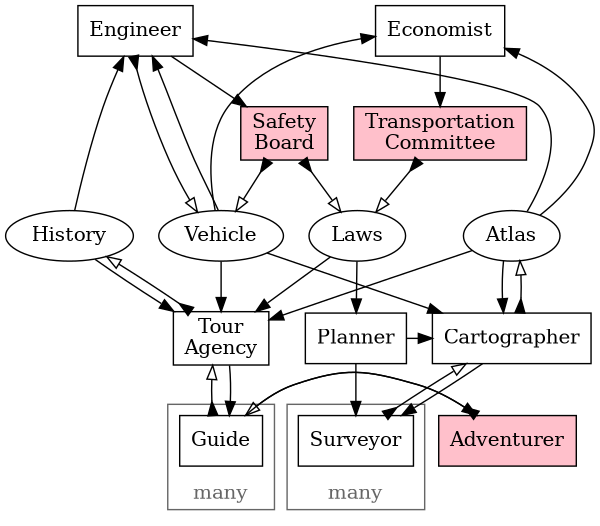 digraph G {
	overlap=false;
	size="4,4";
	node [shape=box];


	//subgraph cluster_legend {
	//	rank="max";
	//	Human [style=filled, fillcolor=pink];
	//	Data [shape=ellipse];
	//}

	Economist;
	Engineer;
    {
        rank="same";
        node [style=filled, fillcolor=pink];
        Committee [label="Transportation\nCommittee"];
        SafetyBoard [label="Safety\nBoard"];
    }
	{
		node [shape=ellipse];
		Vehicle;
		Laws;
		Atlas;
		History;
	}
    Planner;
	TourAgency [label="Tour\nAgency"];

	subgraph cluster_survey {
		Surveyor;

		color = "#666666";
		fontcolor = "#666666";
		label = "many";
		labelloc = "b";
	}

	subgraph cluster_adventure {
		rank="max";
		Guide;
		{
			rank="max";
			Adventurer [style=filled, fillcolor=pink];
		}

		color = "#666666";
		fontcolor = "#666666";
		label = "many";
		labelloc = "b";
	}

	{ rank="min"; Engineer; Economist; }
	{ rank="same"; Vehicle; Laws; Atlas; History; }
	{ rank="same"; Cartographer; Planner; TourAgency; }
	{ rank="max"; Adventurer; }


	// Workflow: Plan
	edge [dir=forward arrowhead=normal]; // pull
	Laws -> Planner;
	Planner -> Surveyor;
	Planner -> Cartographer;

	// Workflow: Survey
	edge [dir=forward arrowhead=normal]; // pull
	Atlas -> Cartographer;
	Vehicle -> Cartographer;
	Cartographer -> Surveyor;
	edge [dir=both arrowtail=inv arrowhead=empty]; // push
	Surveyor -> Cartographer;
	Cartographer -> Atlas;

	// Workflow: Adventure
	edge [dir=forward arrowhead=normal]; // pull
	Laws -> TourAgency;
	Atlas -> TourAgency;
	Vehicle -> TourAgency;
	TourAgency -> Guide;
	Guide -> Adventurer;
	History -> TourAgency;
	edge [dir=both arrowtail=inv arrowhead=empty]; // push
	Adventurer -> Guide;
	Guide -> TourAgency;
	TourAgency -> History;

	// Workflow: Engineer
	edge [dir=forward arrowhead=normal]; // pull
	History -> Engineer;
	Atlas -> Engineer;
	Vehicle -> Engineer;
	Engineer -> SafetyBoard;
	edge [dir=both arrowtail=inv arrowhead=empty]; // push
	Engineer -> Vehicle;
	SafetyBoard -> Vehicle;
	SafetyBoard -> Laws;

	// Workflow: Legislate
	edge [dir=forward arrowhead=normal]; // pull
	Atlas -> Economist;
	Vehicle ->  Economist;
	Economist -> Committee;
	edge [dir=both arrowtail=inv arrowhead=empty]; // push
	Committee -> Laws;
}
